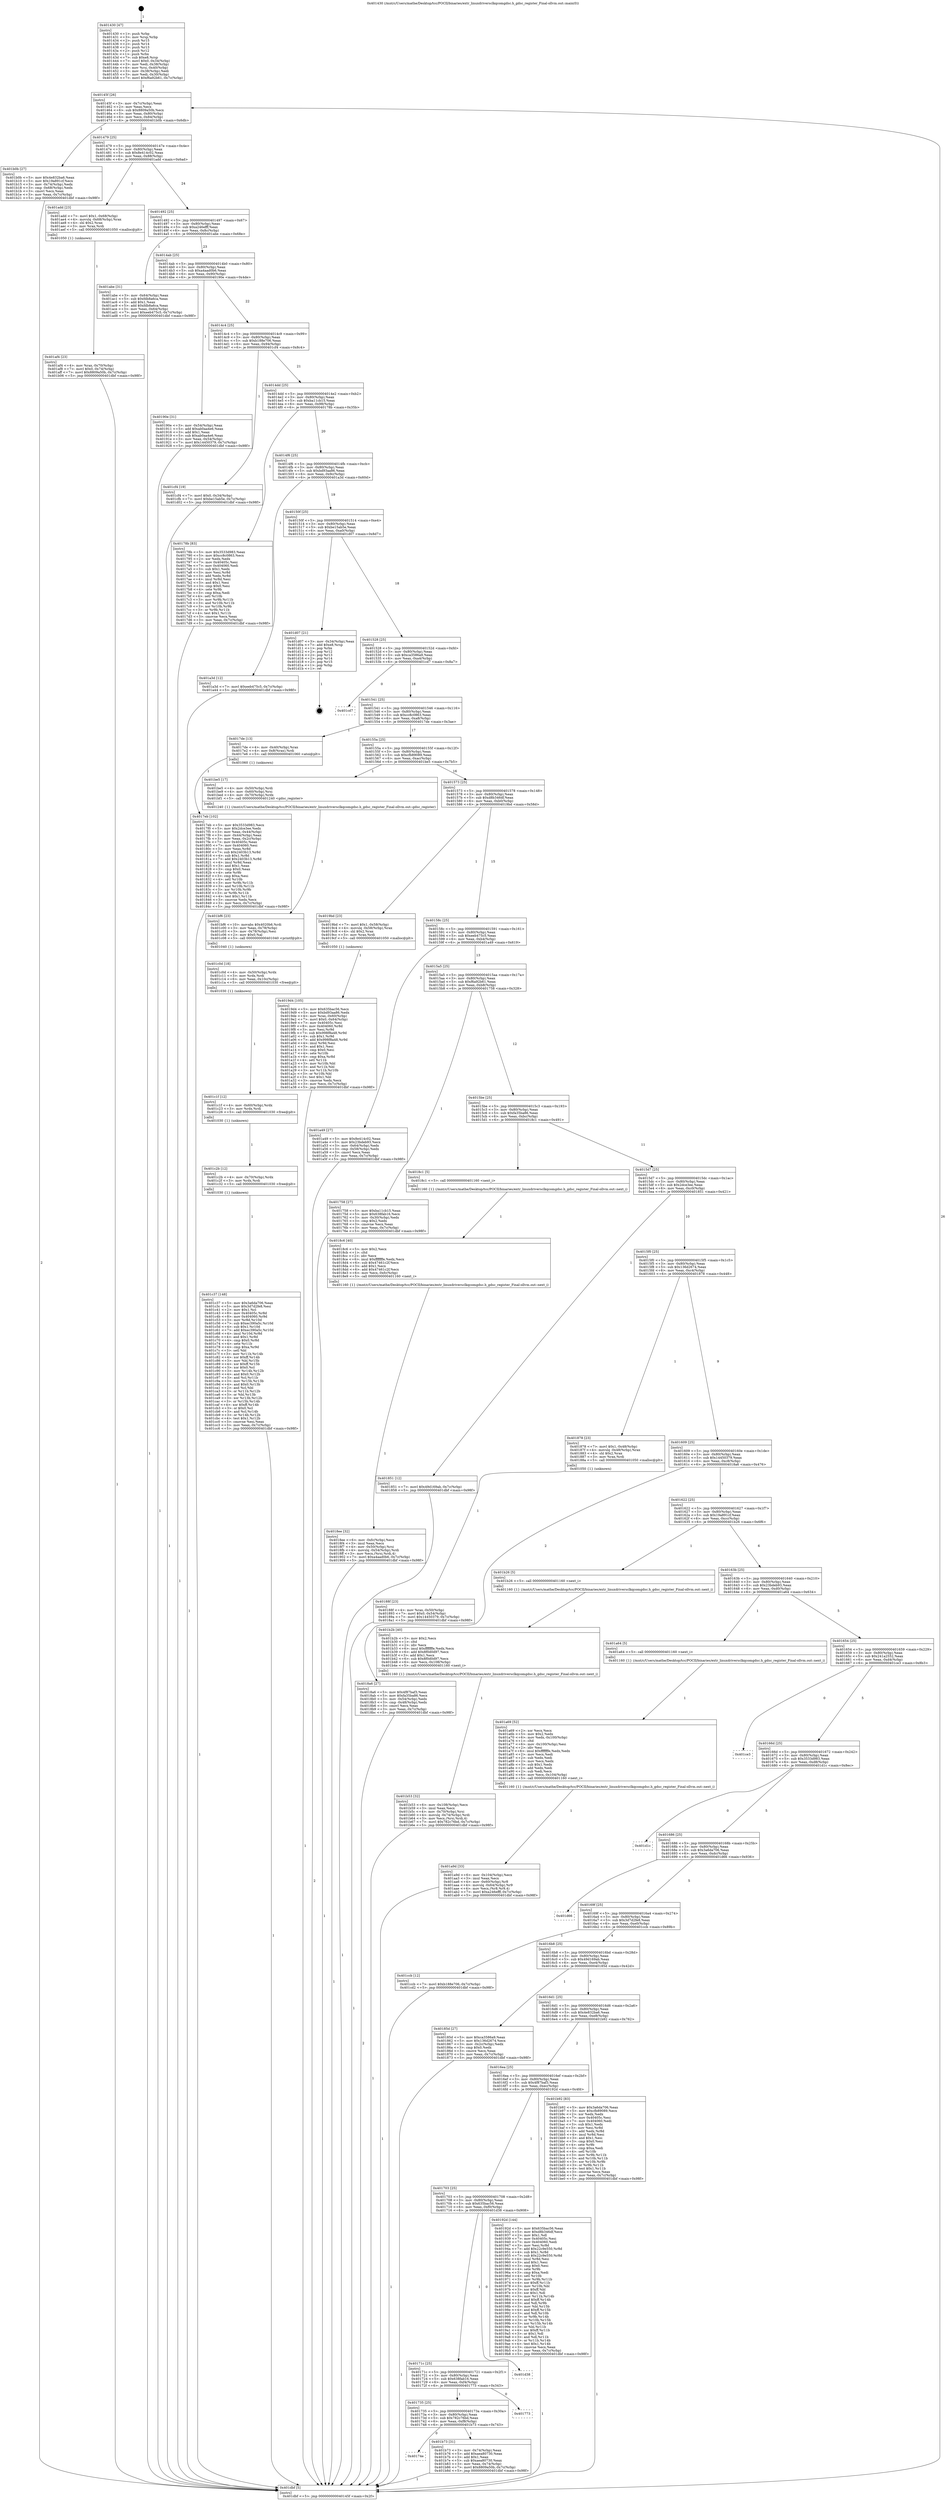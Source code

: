 digraph "0x401430" {
  label = "0x401430 (/mnt/c/Users/mathe/Desktop/tcc/POCII/binaries/extr_linuxdriversclkqcomgdsc.h_gdsc_register_Final-ollvm.out::main(0))"
  labelloc = "t"
  node[shape=record]

  Entry [label="",width=0.3,height=0.3,shape=circle,fillcolor=black,style=filled]
  "0x40145f" [label="{
     0x40145f [26]\l
     | [instrs]\l
     &nbsp;&nbsp;0x40145f \<+3\>: mov -0x7c(%rbp),%eax\l
     &nbsp;&nbsp;0x401462 \<+2\>: mov %eax,%ecx\l
     &nbsp;&nbsp;0x401464 \<+6\>: sub $0x8809a50b,%ecx\l
     &nbsp;&nbsp;0x40146a \<+3\>: mov %eax,-0x80(%rbp)\l
     &nbsp;&nbsp;0x40146d \<+6\>: mov %ecx,-0x84(%rbp)\l
     &nbsp;&nbsp;0x401473 \<+6\>: je 0000000000401b0b \<main+0x6db\>\l
  }"]
  "0x401b0b" [label="{
     0x401b0b [27]\l
     | [instrs]\l
     &nbsp;&nbsp;0x401b0b \<+5\>: mov $0x4e832ba6,%eax\l
     &nbsp;&nbsp;0x401b10 \<+5\>: mov $0x19a891cf,%ecx\l
     &nbsp;&nbsp;0x401b15 \<+3\>: mov -0x74(%rbp),%edx\l
     &nbsp;&nbsp;0x401b18 \<+3\>: cmp -0x68(%rbp),%edx\l
     &nbsp;&nbsp;0x401b1b \<+3\>: cmovl %ecx,%eax\l
     &nbsp;&nbsp;0x401b1e \<+3\>: mov %eax,-0x7c(%rbp)\l
     &nbsp;&nbsp;0x401b21 \<+5\>: jmp 0000000000401dbf \<main+0x98f\>\l
  }"]
  "0x401479" [label="{
     0x401479 [25]\l
     | [instrs]\l
     &nbsp;&nbsp;0x401479 \<+5\>: jmp 000000000040147e \<main+0x4e\>\l
     &nbsp;&nbsp;0x40147e \<+3\>: mov -0x80(%rbp),%eax\l
     &nbsp;&nbsp;0x401481 \<+5\>: sub $0x8e414c02,%eax\l
     &nbsp;&nbsp;0x401486 \<+6\>: mov %eax,-0x88(%rbp)\l
     &nbsp;&nbsp;0x40148c \<+6\>: je 0000000000401add \<main+0x6ad\>\l
  }"]
  Exit [label="",width=0.3,height=0.3,shape=circle,fillcolor=black,style=filled,peripheries=2]
  "0x401add" [label="{
     0x401add [23]\l
     | [instrs]\l
     &nbsp;&nbsp;0x401add \<+7\>: movl $0x1,-0x68(%rbp)\l
     &nbsp;&nbsp;0x401ae4 \<+4\>: movslq -0x68(%rbp),%rax\l
     &nbsp;&nbsp;0x401ae8 \<+4\>: shl $0x2,%rax\l
     &nbsp;&nbsp;0x401aec \<+3\>: mov %rax,%rdi\l
     &nbsp;&nbsp;0x401aef \<+5\>: call 0000000000401050 \<malloc@plt\>\l
     | [calls]\l
     &nbsp;&nbsp;0x401050 \{1\} (unknown)\l
  }"]
  "0x401492" [label="{
     0x401492 [25]\l
     | [instrs]\l
     &nbsp;&nbsp;0x401492 \<+5\>: jmp 0000000000401497 \<main+0x67\>\l
     &nbsp;&nbsp;0x401497 \<+3\>: mov -0x80(%rbp),%eax\l
     &nbsp;&nbsp;0x40149a \<+5\>: sub $0xa246efff,%eax\l
     &nbsp;&nbsp;0x40149f \<+6\>: mov %eax,-0x8c(%rbp)\l
     &nbsp;&nbsp;0x4014a5 \<+6\>: je 0000000000401abe \<main+0x68e\>\l
  }"]
  "0x401c37" [label="{
     0x401c37 [148]\l
     | [instrs]\l
     &nbsp;&nbsp;0x401c37 \<+5\>: mov $0x3a6da706,%eax\l
     &nbsp;&nbsp;0x401c3c \<+5\>: mov $0x3d7d2fe8,%esi\l
     &nbsp;&nbsp;0x401c41 \<+2\>: mov $0x1,%cl\l
     &nbsp;&nbsp;0x401c43 \<+8\>: mov 0x40405c,%r8d\l
     &nbsp;&nbsp;0x401c4b \<+8\>: mov 0x404060,%r9d\l
     &nbsp;&nbsp;0x401c53 \<+3\>: mov %r8d,%r10d\l
     &nbsp;&nbsp;0x401c56 \<+7\>: sub $0xec390a5c,%r10d\l
     &nbsp;&nbsp;0x401c5d \<+4\>: sub $0x1,%r10d\l
     &nbsp;&nbsp;0x401c61 \<+7\>: add $0xec390a5c,%r10d\l
     &nbsp;&nbsp;0x401c68 \<+4\>: imul %r10d,%r8d\l
     &nbsp;&nbsp;0x401c6c \<+4\>: and $0x1,%r8d\l
     &nbsp;&nbsp;0x401c70 \<+4\>: cmp $0x0,%r8d\l
     &nbsp;&nbsp;0x401c74 \<+4\>: sete %r11b\l
     &nbsp;&nbsp;0x401c78 \<+4\>: cmp $0xa,%r9d\l
     &nbsp;&nbsp;0x401c7c \<+3\>: setl %bl\l
     &nbsp;&nbsp;0x401c7f \<+3\>: mov %r11b,%r14b\l
     &nbsp;&nbsp;0x401c82 \<+4\>: xor $0xff,%r14b\l
     &nbsp;&nbsp;0x401c86 \<+3\>: mov %bl,%r15b\l
     &nbsp;&nbsp;0x401c89 \<+4\>: xor $0xff,%r15b\l
     &nbsp;&nbsp;0x401c8d \<+3\>: xor $0x0,%cl\l
     &nbsp;&nbsp;0x401c90 \<+3\>: mov %r14b,%r12b\l
     &nbsp;&nbsp;0x401c93 \<+4\>: and $0x0,%r12b\l
     &nbsp;&nbsp;0x401c97 \<+3\>: and %cl,%r11b\l
     &nbsp;&nbsp;0x401c9a \<+3\>: mov %r15b,%r13b\l
     &nbsp;&nbsp;0x401c9d \<+4\>: and $0x0,%r13b\l
     &nbsp;&nbsp;0x401ca1 \<+2\>: and %cl,%bl\l
     &nbsp;&nbsp;0x401ca3 \<+3\>: or %r11b,%r12b\l
     &nbsp;&nbsp;0x401ca6 \<+3\>: or %bl,%r13b\l
     &nbsp;&nbsp;0x401ca9 \<+3\>: xor %r13b,%r12b\l
     &nbsp;&nbsp;0x401cac \<+3\>: or %r15b,%r14b\l
     &nbsp;&nbsp;0x401caf \<+4\>: xor $0xff,%r14b\l
     &nbsp;&nbsp;0x401cb3 \<+3\>: or $0x0,%cl\l
     &nbsp;&nbsp;0x401cb6 \<+3\>: and %cl,%r14b\l
     &nbsp;&nbsp;0x401cb9 \<+3\>: or %r14b,%r12b\l
     &nbsp;&nbsp;0x401cbc \<+4\>: test $0x1,%r12b\l
     &nbsp;&nbsp;0x401cc0 \<+3\>: cmovne %esi,%eax\l
     &nbsp;&nbsp;0x401cc3 \<+3\>: mov %eax,-0x7c(%rbp)\l
     &nbsp;&nbsp;0x401cc6 \<+5\>: jmp 0000000000401dbf \<main+0x98f\>\l
  }"]
  "0x401abe" [label="{
     0x401abe [31]\l
     | [instrs]\l
     &nbsp;&nbsp;0x401abe \<+3\>: mov -0x64(%rbp),%eax\l
     &nbsp;&nbsp;0x401ac1 \<+5\>: sub $0xfdb8a6ca,%eax\l
     &nbsp;&nbsp;0x401ac6 \<+3\>: add $0x1,%eax\l
     &nbsp;&nbsp;0x401ac9 \<+5\>: add $0xfdb8a6ca,%eax\l
     &nbsp;&nbsp;0x401ace \<+3\>: mov %eax,-0x64(%rbp)\l
     &nbsp;&nbsp;0x401ad1 \<+7\>: movl $0xeeb475c5,-0x7c(%rbp)\l
     &nbsp;&nbsp;0x401ad8 \<+5\>: jmp 0000000000401dbf \<main+0x98f\>\l
  }"]
  "0x4014ab" [label="{
     0x4014ab [25]\l
     | [instrs]\l
     &nbsp;&nbsp;0x4014ab \<+5\>: jmp 00000000004014b0 \<main+0x80\>\l
     &nbsp;&nbsp;0x4014b0 \<+3\>: mov -0x80(%rbp),%eax\l
     &nbsp;&nbsp;0x4014b3 \<+5\>: sub $0xa4aad0b6,%eax\l
     &nbsp;&nbsp;0x4014b8 \<+6\>: mov %eax,-0x90(%rbp)\l
     &nbsp;&nbsp;0x4014be \<+6\>: je 000000000040190e \<main+0x4de\>\l
  }"]
  "0x401c2b" [label="{
     0x401c2b [12]\l
     | [instrs]\l
     &nbsp;&nbsp;0x401c2b \<+4\>: mov -0x70(%rbp),%rdx\l
     &nbsp;&nbsp;0x401c2f \<+3\>: mov %rdx,%rdi\l
     &nbsp;&nbsp;0x401c32 \<+5\>: call 0000000000401030 \<free@plt\>\l
     | [calls]\l
     &nbsp;&nbsp;0x401030 \{1\} (unknown)\l
  }"]
  "0x40190e" [label="{
     0x40190e [31]\l
     | [instrs]\l
     &nbsp;&nbsp;0x40190e \<+3\>: mov -0x54(%rbp),%eax\l
     &nbsp;&nbsp;0x401911 \<+5\>: add $0xab0aa4e6,%eax\l
     &nbsp;&nbsp;0x401916 \<+3\>: add $0x1,%eax\l
     &nbsp;&nbsp;0x401919 \<+5\>: sub $0xab0aa4e6,%eax\l
     &nbsp;&nbsp;0x40191e \<+3\>: mov %eax,-0x54(%rbp)\l
     &nbsp;&nbsp;0x401921 \<+7\>: movl $0x14450379,-0x7c(%rbp)\l
     &nbsp;&nbsp;0x401928 \<+5\>: jmp 0000000000401dbf \<main+0x98f\>\l
  }"]
  "0x4014c4" [label="{
     0x4014c4 [25]\l
     | [instrs]\l
     &nbsp;&nbsp;0x4014c4 \<+5\>: jmp 00000000004014c9 \<main+0x99\>\l
     &nbsp;&nbsp;0x4014c9 \<+3\>: mov -0x80(%rbp),%eax\l
     &nbsp;&nbsp;0x4014cc \<+5\>: sub $0xb188e706,%eax\l
     &nbsp;&nbsp;0x4014d1 \<+6\>: mov %eax,-0x94(%rbp)\l
     &nbsp;&nbsp;0x4014d7 \<+6\>: je 0000000000401cf4 \<main+0x8c4\>\l
  }"]
  "0x401c1f" [label="{
     0x401c1f [12]\l
     | [instrs]\l
     &nbsp;&nbsp;0x401c1f \<+4\>: mov -0x60(%rbp),%rdx\l
     &nbsp;&nbsp;0x401c23 \<+3\>: mov %rdx,%rdi\l
     &nbsp;&nbsp;0x401c26 \<+5\>: call 0000000000401030 \<free@plt\>\l
     | [calls]\l
     &nbsp;&nbsp;0x401030 \{1\} (unknown)\l
  }"]
  "0x401cf4" [label="{
     0x401cf4 [19]\l
     | [instrs]\l
     &nbsp;&nbsp;0x401cf4 \<+7\>: movl $0x0,-0x34(%rbp)\l
     &nbsp;&nbsp;0x401cfb \<+7\>: movl $0xbe15ab5e,-0x7c(%rbp)\l
     &nbsp;&nbsp;0x401d02 \<+5\>: jmp 0000000000401dbf \<main+0x98f\>\l
  }"]
  "0x4014dd" [label="{
     0x4014dd [25]\l
     | [instrs]\l
     &nbsp;&nbsp;0x4014dd \<+5\>: jmp 00000000004014e2 \<main+0xb2\>\l
     &nbsp;&nbsp;0x4014e2 \<+3\>: mov -0x80(%rbp),%eax\l
     &nbsp;&nbsp;0x4014e5 \<+5\>: sub $0xba11cb15,%eax\l
     &nbsp;&nbsp;0x4014ea \<+6\>: mov %eax,-0x98(%rbp)\l
     &nbsp;&nbsp;0x4014f0 \<+6\>: je 000000000040178b \<main+0x35b\>\l
  }"]
  "0x401c0d" [label="{
     0x401c0d [18]\l
     | [instrs]\l
     &nbsp;&nbsp;0x401c0d \<+4\>: mov -0x50(%rbp),%rdx\l
     &nbsp;&nbsp;0x401c11 \<+3\>: mov %rdx,%rdi\l
     &nbsp;&nbsp;0x401c14 \<+6\>: mov %eax,-0x10c(%rbp)\l
     &nbsp;&nbsp;0x401c1a \<+5\>: call 0000000000401030 \<free@plt\>\l
     | [calls]\l
     &nbsp;&nbsp;0x401030 \{1\} (unknown)\l
  }"]
  "0x40178b" [label="{
     0x40178b [83]\l
     | [instrs]\l
     &nbsp;&nbsp;0x40178b \<+5\>: mov $0x3533d983,%eax\l
     &nbsp;&nbsp;0x401790 \<+5\>: mov $0xcc8c0863,%ecx\l
     &nbsp;&nbsp;0x401795 \<+2\>: xor %edx,%edx\l
     &nbsp;&nbsp;0x401797 \<+7\>: mov 0x40405c,%esi\l
     &nbsp;&nbsp;0x40179e \<+7\>: mov 0x404060,%edi\l
     &nbsp;&nbsp;0x4017a5 \<+3\>: sub $0x1,%edx\l
     &nbsp;&nbsp;0x4017a8 \<+3\>: mov %esi,%r8d\l
     &nbsp;&nbsp;0x4017ab \<+3\>: add %edx,%r8d\l
     &nbsp;&nbsp;0x4017ae \<+4\>: imul %r8d,%esi\l
     &nbsp;&nbsp;0x4017b2 \<+3\>: and $0x1,%esi\l
     &nbsp;&nbsp;0x4017b5 \<+3\>: cmp $0x0,%esi\l
     &nbsp;&nbsp;0x4017b8 \<+4\>: sete %r9b\l
     &nbsp;&nbsp;0x4017bc \<+3\>: cmp $0xa,%edi\l
     &nbsp;&nbsp;0x4017bf \<+4\>: setl %r10b\l
     &nbsp;&nbsp;0x4017c3 \<+3\>: mov %r9b,%r11b\l
     &nbsp;&nbsp;0x4017c6 \<+3\>: and %r10b,%r11b\l
     &nbsp;&nbsp;0x4017c9 \<+3\>: xor %r10b,%r9b\l
     &nbsp;&nbsp;0x4017cc \<+3\>: or %r9b,%r11b\l
     &nbsp;&nbsp;0x4017cf \<+4\>: test $0x1,%r11b\l
     &nbsp;&nbsp;0x4017d3 \<+3\>: cmovne %ecx,%eax\l
     &nbsp;&nbsp;0x4017d6 \<+3\>: mov %eax,-0x7c(%rbp)\l
     &nbsp;&nbsp;0x4017d9 \<+5\>: jmp 0000000000401dbf \<main+0x98f\>\l
  }"]
  "0x4014f6" [label="{
     0x4014f6 [25]\l
     | [instrs]\l
     &nbsp;&nbsp;0x4014f6 \<+5\>: jmp 00000000004014fb \<main+0xcb\>\l
     &nbsp;&nbsp;0x4014fb \<+3\>: mov -0x80(%rbp),%eax\l
     &nbsp;&nbsp;0x4014fe \<+5\>: sub $0xbd93aa86,%eax\l
     &nbsp;&nbsp;0x401503 \<+6\>: mov %eax,-0x9c(%rbp)\l
     &nbsp;&nbsp;0x401509 \<+6\>: je 0000000000401a3d \<main+0x60d\>\l
  }"]
  "0x401bf6" [label="{
     0x401bf6 [23]\l
     | [instrs]\l
     &nbsp;&nbsp;0x401bf6 \<+10\>: movabs $0x4020b6,%rdi\l
     &nbsp;&nbsp;0x401c00 \<+3\>: mov %eax,-0x78(%rbp)\l
     &nbsp;&nbsp;0x401c03 \<+3\>: mov -0x78(%rbp),%esi\l
     &nbsp;&nbsp;0x401c06 \<+2\>: mov $0x0,%al\l
     &nbsp;&nbsp;0x401c08 \<+5\>: call 0000000000401040 \<printf@plt\>\l
     | [calls]\l
     &nbsp;&nbsp;0x401040 \{1\} (unknown)\l
  }"]
  "0x401a3d" [label="{
     0x401a3d [12]\l
     | [instrs]\l
     &nbsp;&nbsp;0x401a3d \<+7\>: movl $0xeeb475c5,-0x7c(%rbp)\l
     &nbsp;&nbsp;0x401a44 \<+5\>: jmp 0000000000401dbf \<main+0x98f\>\l
  }"]
  "0x40150f" [label="{
     0x40150f [25]\l
     | [instrs]\l
     &nbsp;&nbsp;0x40150f \<+5\>: jmp 0000000000401514 \<main+0xe4\>\l
     &nbsp;&nbsp;0x401514 \<+3\>: mov -0x80(%rbp),%eax\l
     &nbsp;&nbsp;0x401517 \<+5\>: sub $0xbe15ab5e,%eax\l
     &nbsp;&nbsp;0x40151c \<+6\>: mov %eax,-0xa0(%rbp)\l
     &nbsp;&nbsp;0x401522 \<+6\>: je 0000000000401d07 \<main+0x8d7\>\l
  }"]
  "0x40174e" [label="{
     0x40174e\l
  }", style=dashed]
  "0x401d07" [label="{
     0x401d07 [21]\l
     | [instrs]\l
     &nbsp;&nbsp;0x401d07 \<+3\>: mov -0x34(%rbp),%eax\l
     &nbsp;&nbsp;0x401d0a \<+7\>: add $0xe8,%rsp\l
     &nbsp;&nbsp;0x401d11 \<+1\>: pop %rbx\l
     &nbsp;&nbsp;0x401d12 \<+2\>: pop %r12\l
     &nbsp;&nbsp;0x401d14 \<+2\>: pop %r13\l
     &nbsp;&nbsp;0x401d16 \<+2\>: pop %r14\l
     &nbsp;&nbsp;0x401d18 \<+2\>: pop %r15\l
     &nbsp;&nbsp;0x401d1a \<+1\>: pop %rbp\l
     &nbsp;&nbsp;0x401d1b \<+1\>: ret\l
  }"]
  "0x401528" [label="{
     0x401528 [25]\l
     | [instrs]\l
     &nbsp;&nbsp;0x401528 \<+5\>: jmp 000000000040152d \<main+0xfd\>\l
     &nbsp;&nbsp;0x40152d \<+3\>: mov -0x80(%rbp),%eax\l
     &nbsp;&nbsp;0x401530 \<+5\>: sub $0xca3586a9,%eax\l
     &nbsp;&nbsp;0x401535 \<+6\>: mov %eax,-0xa4(%rbp)\l
     &nbsp;&nbsp;0x40153b \<+6\>: je 0000000000401cd7 \<main+0x8a7\>\l
  }"]
  "0x401b73" [label="{
     0x401b73 [31]\l
     | [instrs]\l
     &nbsp;&nbsp;0x401b73 \<+3\>: mov -0x74(%rbp),%eax\l
     &nbsp;&nbsp;0x401b76 \<+5\>: add $0xaea80730,%eax\l
     &nbsp;&nbsp;0x401b7b \<+3\>: add $0x1,%eax\l
     &nbsp;&nbsp;0x401b7e \<+5\>: sub $0xaea80730,%eax\l
     &nbsp;&nbsp;0x401b83 \<+3\>: mov %eax,-0x74(%rbp)\l
     &nbsp;&nbsp;0x401b86 \<+7\>: movl $0x8809a50b,-0x7c(%rbp)\l
     &nbsp;&nbsp;0x401b8d \<+5\>: jmp 0000000000401dbf \<main+0x98f\>\l
  }"]
  "0x401cd7" [label="{
     0x401cd7\l
  }", style=dashed]
  "0x401541" [label="{
     0x401541 [25]\l
     | [instrs]\l
     &nbsp;&nbsp;0x401541 \<+5\>: jmp 0000000000401546 \<main+0x116\>\l
     &nbsp;&nbsp;0x401546 \<+3\>: mov -0x80(%rbp),%eax\l
     &nbsp;&nbsp;0x401549 \<+5\>: sub $0xcc8c0863,%eax\l
     &nbsp;&nbsp;0x40154e \<+6\>: mov %eax,-0xa8(%rbp)\l
     &nbsp;&nbsp;0x401554 \<+6\>: je 00000000004017de \<main+0x3ae\>\l
  }"]
  "0x401735" [label="{
     0x401735 [25]\l
     | [instrs]\l
     &nbsp;&nbsp;0x401735 \<+5\>: jmp 000000000040173a \<main+0x30a\>\l
     &nbsp;&nbsp;0x40173a \<+3\>: mov -0x80(%rbp),%eax\l
     &nbsp;&nbsp;0x40173d \<+5\>: sub $0x782c76bd,%eax\l
     &nbsp;&nbsp;0x401742 \<+6\>: mov %eax,-0xf8(%rbp)\l
     &nbsp;&nbsp;0x401748 \<+6\>: je 0000000000401b73 \<main+0x743\>\l
  }"]
  "0x4017de" [label="{
     0x4017de [13]\l
     | [instrs]\l
     &nbsp;&nbsp;0x4017de \<+4\>: mov -0x40(%rbp),%rax\l
     &nbsp;&nbsp;0x4017e2 \<+4\>: mov 0x8(%rax),%rdi\l
     &nbsp;&nbsp;0x4017e6 \<+5\>: call 0000000000401060 \<atoi@plt\>\l
     | [calls]\l
     &nbsp;&nbsp;0x401060 \{1\} (unknown)\l
  }"]
  "0x40155a" [label="{
     0x40155a [25]\l
     | [instrs]\l
     &nbsp;&nbsp;0x40155a \<+5\>: jmp 000000000040155f \<main+0x12f\>\l
     &nbsp;&nbsp;0x40155f \<+3\>: mov -0x80(%rbp),%eax\l
     &nbsp;&nbsp;0x401562 \<+5\>: sub $0xcfb89089,%eax\l
     &nbsp;&nbsp;0x401567 \<+6\>: mov %eax,-0xac(%rbp)\l
     &nbsp;&nbsp;0x40156d \<+6\>: je 0000000000401be5 \<main+0x7b5\>\l
  }"]
  "0x401773" [label="{
     0x401773\l
  }", style=dashed]
  "0x401be5" [label="{
     0x401be5 [17]\l
     | [instrs]\l
     &nbsp;&nbsp;0x401be5 \<+4\>: mov -0x50(%rbp),%rdi\l
     &nbsp;&nbsp;0x401be9 \<+4\>: mov -0x60(%rbp),%rsi\l
     &nbsp;&nbsp;0x401bed \<+4\>: mov -0x70(%rbp),%rdx\l
     &nbsp;&nbsp;0x401bf1 \<+5\>: call 0000000000401240 \<gdsc_register\>\l
     | [calls]\l
     &nbsp;&nbsp;0x401240 \{1\} (/mnt/c/Users/mathe/Desktop/tcc/POCII/binaries/extr_linuxdriversclkqcomgdsc.h_gdsc_register_Final-ollvm.out::gdsc_register)\l
  }"]
  "0x401573" [label="{
     0x401573 [25]\l
     | [instrs]\l
     &nbsp;&nbsp;0x401573 \<+5\>: jmp 0000000000401578 \<main+0x148\>\l
     &nbsp;&nbsp;0x401578 \<+3\>: mov -0x80(%rbp),%eax\l
     &nbsp;&nbsp;0x40157b \<+5\>: sub $0xd8b346df,%eax\l
     &nbsp;&nbsp;0x401580 \<+6\>: mov %eax,-0xb0(%rbp)\l
     &nbsp;&nbsp;0x401586 \<+6\>: je 00000000004019bd \<main+0x58d\>\l
  }"]
  "0x40171c" [label="{
     0x40171c [25]\l
     | [instrs]\l
     &nbsp;&nbsp;0x40171c \<+5\>: jmp 0000000000401721 \<main+0x2f1\>\l
     &nbsp;&nbsp;0x401721 \<+3\>: mov -0x80(%rbp),%eax\l
     &nbsp;&nbsp;0x401724 \<+5\>: sub $0x638fab16,%eax\l
     &nbsp;&nbsp;0x401729 \<+6\>: mov %eax,-0xf4(%rbp)\l
     &nbsp;&nbsp;0x40172f \<+6\>: je 0000000000401773 \<main+0x343\>\l
  }"]
  "0x4019bd" [label="{
     0x4019bd [23]\l
     | [instrs]\l
     &nbsp;&nbsp;0x4019bd \<+7\>: movl $0x1,-0x58(%rbp)\l
     &nbsp;&nbsp;0x4019c4 \<+4\>: movslq -0x58(%rbp),%rax\l
     &nbsp;&nbsp;0x4019c8 \<+4\>: shl $0x2,%rax\l
     &nbsp;&nbsp;0x4019cc \<+3\>: mov %rax,%rdi\l
     &nbsp;&nbsp;0x4019cf \<+5\>: call 0000000000401050 \<malloc@plt\>\l
     | [calls]\l
     &nbsp;&nbsp;0x401050 \{1\} (unknown)\l
  }"]
  "0x40158c" [label="{
     0x40158c [25]\l
     | [instrs]\l
     &nbsp;&nbsp;0x40158c \<+5\>: jmp 0000000000401591 \<main+0x161\>\l
     &nbsp;&nbsp;0x401591 \<+3\>: mov -0x80(%rbp),%eax\l
     &nbsp;&nbsp;0x401594 \<+5\>: sub $0xeeb475c5,%eax\l
     &nbsp;&nbsp;0x401599 \<+6\>: mov %eax,-0xb4(%rbp)\l
     &nbsp;&nbsp;0x40159f \<+6\>: je 0000000000401a49 \<main+0x619\>\l
  }"]
  "0x401d38" [label="{
     0x401d38\l
  }", style=dashed]
  "0x401a49" [label="{
     0x401a49 [27]\l
     | [instrs]\l
     &nbsp;&nbsp;0x401a49 \<+5\>: mov $0x8e414c02,%eax\l
     &nbsp;&nbsp;0x401a4e \<+5\>: mov $0x23bdeb93,%ecx\l
     &nbsp;&nbsp;0x401a53 \<+3\>: mov -0x64(%rbp),%edx\l
     &nbsp;&nbsp;0x401a56 \<+3\>: cmp -0x58(%rbp),%edx\l
     &nbsp;&nbsp;0x401a59 \<+3\>: cmovl %ecx,%eax\l
     &nbsp;&nbsp;0x401a5c \<+3\>: mov %eax,-0x7c(%rbp)\l
     &nbsp;&nbsp;0x401a5f \<+5\>: jmp 0000000000401dbf \<main+0x98f\>\l
  }"]
  "0x4015a5" [label="{
     0x4015a5 [25]\l
     | [instrs]\l
     &nbsp;&nbsp;0x4015a5 \<+5\>: jmp 00000000004015aa \<main+0x17a\>\l
     &nbsp;&nbsp;0x4015aa \<+3\>: mov -0x80(%rbp),%eax\l
     &nbsp;&nbsp;0x4015ad \<+5\>: sub $0xf6a92b61,%eax\l
     &nbsp;&nbsp;0x4015b2 \<+6\>: mov %eax,-0xb8(%rbp)\l
     &nbsp;&nbsp;0x4015b8 \<+6\>: je 0000000000401758 \<main+0x328\>\l
  }"]
  "0x401b53" [label="{
     0x401b53 [32]\l
     | [instrs]\l
     &nbsp;&nbsp;0x401b53 \<+6\>: mov -0x108(%rbp),%ecx\l
     &nbsp;&nbsp;0x401b59 \<+3\>: imul %eax,%ecx\l
     &nbsp;&nbsp;0x401b5c \<+4\>: mov -0x70(%rbp),%rsi\l
     &nbsp;&nbsp;0x401b60 \<+4\>: movslq -0x74(%rbp),%rdi\l
     &nbsp;&nbsp;0x401b64 \<+3\>: mov %ecx,(%rsi,%rdi,4)\l
     &nbsp;&nbsp;0x401b67 \<+7\>: movl $0x782c76bd,-0x7c(%rbp)\l
     &nbsp;&nbsp;0x401b6e \<+5\>: jmp 0000000000401dbf \<main+0x98f\>\l
  }"]
  "0x401758" [label="{
     0x401758 [27]\l
     | [instrs]\l
     &nbsp;&nbsp;0x401758 \<+5\>: mov $0xba11cb15,%eax\l
     &nbsp;&nbsp;0x40175d \<+5\>: mov $0x638fab16,%ecx\l
     &nbsp;&nbsp;0x401762 \<+3\>: mov -0x30(%rbp),%edx\l
     &nbsp;&nbsp;0x401765 \<+3\>: cmp $0x2,%edx\l
     &nbsp;&nbsp;0x401768 \<+3\>: cmovne %ecx,%eax\l
     &nbsp;&nbsp;0x40176b \<+3\>: mov %eax,-0x7c(%rbp)\l
     &nbsp;&nbsp;0x40176e \<+5\>: jmp 0000000000401dbf \<main+0x98f\>\l
  }"]
  "0x4015be" [label="{
     0x4015be [25]\l
     | [instrs]\l
     &nbsp;&nbsp;0x4015be \<+5\>: jmp 00000000004015c3 \<main+0x193\>\l
     &nbsp;&nbsp;0x4015c3 \<+3\>: mov -0x80(%rbp),%eax\l
     &nbsp;&nbsp;0x4015c6 \<+5\>: sub $0xfa35ba86,%eax\l
     &nbsp;&nbsp;0x4015cb \<+6\>: mov %eax,-0xbc(%rbp)\l
     &nbsp;&nbsp;0x4015d1 \<+6\>: je 00000000004018c1 \<main+0x491\>\l
  }"]
  "0x401dbf" [label="{
     0x401dbf [5]\l
     | [instrs]\l
     &nbsp;&nbsp;0x401dbf \<+5\>: jmp 000000000040145f \<main+0x2f\>\l
  }"]
  "0x401430" [label="{
     0x401430 [47]\l
     | [instrs]\l
     &nbsp;&nbsp;0x401430 \<+1\>: push %rbp\l
     &nbsp;&nbsp;0x401431 \<+3\>: mov %rsp,%rbp\l
     &nbsp;&nbsp;0x401434 \<+2\>: push %r15\l
     &nbsp;&nbsp;0x401436 \<+2\>: push %r14\l
     &nbsp;&nbsp;0x401438 \<+2\>: push %r13\l
     &nbsp;&nbsp;0x40143a \<+2\>: push %r12\l
     &nbsp;&nbsp;0x40143c \<+1\>: push %rbx\l
     &nbsp;&nbsp;0x40143d \<+7\>: sub $0xe8,%rsp\l
     &nbsp;&nbsp;0x401444 \<+7\>: movl $0x0,-0x34(%rbp)\l
     &nbsp;&nbsp;0x40144b \<+3\>: mov %edi,-0x38(%rbp)\l
     &nbsp;&nbsp;0x40144e \<+4\>: mov %rsi,-0x40(%rbp)\l
     &nbsp;&nbsp;0x401452 \<+3\>: mov -0x38(%rbp),%edi\l
     &nbsp;&nbsp;0x401455 \<+3\>: mov %edi,-0x30(%rbp)\l
     &nbsp;&nbsp;0x401458 \<+7\>: movl $0xf6a92b61,-0x7c(%rbp)\l
  }"]
  "0x4017eb" [label="{
     0x4017eb [102]\l
     | [instrs]\l
     &nbsp;&nbsp;0x4017eb \<+5\>: mov $0x3533d983,%ecx\l
     &nbsp;&nbsp;0x4017f0 \<+5\>: mov $0x2dce3ee,%edx\l
     &nbsp;&nbsp;0x4017f5 \<+3\>: mov %eax,-0x44(%rbp)\l
     &nbsp;&nbsp;0x4017f8 \<+3\>: mov -0x44(%rbp),%eax\l
     &nbsp;&nbsp;0x4017fb \<+3\>: mov %eax,-0x2c(%rbp)\l
     &nbsp;&nbsp;0x4017fe \<+7\>: mov 0x40405c,%eax\l
     &nbsp;&nbsp;0x401805 \<+7\>: mov 0x404060,%esi\l
     &nbsp;&nbsp;0x40180c \<+3\>: mov %eax,%r8d\l
     &nbsp;&nbsp;0x40180f \<+7\>: sub $0x2403b13,%r8d\l
     &nbsp;&nbsp;0x401816 \<+4\>: sub $0x1,%r8d\l
     &nbsp;&nbsp;0x40181a \<+7\>: add $0x2403b13,%r8d\l
     &nbsp;&nbsp;0x401821 \<+4\>: imul %r8d,%eax\l
     &nbsp;&nbsp;0x401825 \<+3\>: and $0x1,%eax\l
     &nbsp;&nbsp;0x401828 \<+3\>: cmp $0x0,%eax\l
     &nbsp;&nbsp;0x40182b \<+4\>: sete %r9b\l
     &nbsp;&nbsp;0x40182f \<+3\>: cmp $0xa,%esi\l
     &nbsp;&nbsp;0x401832 \<+4\>: setl %r10b\l
     &nbsp;&nbsp;0x401836 \<+3\>: mov %r9b,%r11b\l
     &nbsp;&nbsp;0x401839 \<+3\>: and %r10b,%r11b\l
     &nbsp;&nbsp;0x40183c \<+3\>: xor %r10b,%r9b\l
     &nbsp;&nbsp;0x40183f \<+3\>: or %r9b,%r11b\l
     &nbsp;&nbsp;0x401842 \<+4\>: test $0x1,%r11b\l
     &nbsp;&nbsp;0x401846 \<+3\>: cmovne %edx,%ecx\l
     &nbsp;&nbsp;0x401849 \<+3\>: mov %ecx,-0x7c(%rbp)\l
     &nbsp;&nbsp;0x40184c \<+5\>: jmp 0000000000401dbf \<main+0x98f\>\l
  }"]
  "0x401b2b" [label="{
     0x401b2b [40]\l
     | [instrs]\l
     &nbsp;&nbsp;0x401b2b \<+5\>: mov $0x2,%ecx\l
     &nbsp;&nbsp;0x401b30 \<+1\>: cltd\l
     &nbsp;&nbsp;0x401b31 \<+2\>: idiv %ecx\l
     &nbsp;&nbsp;0x401b33 \<+6\>: imul $0xfffffffe,%edx,%ecx\l
     &nbsp;&nbsp;0x401b39 \<+6\>: add $0x8f0d0d97,%ecx\l
     &nbsp;&nbsp;0x401b3f \<+3\>: add $0x1,%ecx\l
     &nbsp;&nbsp;0x401b42 \<+6\>: sub $0x8f0d0d97,%ecx\l
     &nbsp;&nbsp;0x401b48 \<+6\>: mov %ecx,-0x108(%rbp)\l
     &nbsp;&nbsp;0x401b4e \<+5\>: call 0000000000401160 \<next_i\>\l
     | [calls]\l
     &nbsp;&nbsp;0x401160 \{1\} (/mnt/c/Users/mathe/Desktop/tcc/POCII/binaries/extr_linuxdriversclkqcomgdsc.h_gdsc_register_Final-ollvm.out::next_i)\l
  }"]
  "0x4018c1" [label="{
     0x4018c1 [5]\l
     | [instrs]\l
     &nbsp;&nbsp;0x4018c1 \<+5\>: call 0000000000401160 \<next_i\>\l
     | [calls]\l
     &nbsp;&nbsp;0x401160 \{1\} (/mnt/c/Users/mathe/Desktop/tcc/POCII/binaries/extr_linuxdriversclkqcomgdsc.h_gdsc_register_Final-ollvm.out::next_i)\l
  }"]
  "0x4015d7" [label="{
     0x4015d7 [25]\l
     | [instrs]\l
     &nbsp;&nbsp;0x4015d7 \<+5\>: jmp 00000000004015dc \<main+0x1ac\>\l
     &nbsp;&nbsp;0x4015dc \<+3\>: mov -0x80(%rbp),%eax\l
     &nbsp;&nbsp;0x4015df \<+5\>: sub $0x2dce3ee,%eax\l
     &nbsp;&nbsp;0x4015e4 \<+6\>: mov %eax,-0xc0(%rbp)\l
     &nbsp;&nbsp;0x4015ea \<+6\>: je 0000000000401851 \<main+0x421\>\l
  }"]
  "0x401af4" [label="{
     0x401af4 [23]\l
     | [instrs]\l
     &nbsp;&nbsp;0x401af4 \<+4\>: mov %rax,-0x70(%rbp)\l
     &nbsp;&nbsp;0x401af8 \<+7\>: movl $0x0,-0x74(%rbp)\l
     &nbsp;&nbsp;0x401aff \<+7\>: movl $0x8809a50b,-0x7c(%rbp)\l
     &nbsp;&nbsp;0x401b06 \<+5\>: jmp 0000000000401dbf \<main+0x98f\>\l
  }"]
  "0x401851" [label="{
     0x401851 [12]\l
     | [instrs]\l
     &nbsp;&nbsp;0x401851 \<+7\>: movl $0x49d169ab,-0x7c(%rbp)\l
     &nbsp;&nbsp;0x401858 \<+5\>: jmp 0000000000401dbf \<main+0x98f\>\l
  }"]
  "0x4015f0" [label="{
     0x4015f0 [25]\l
     | [instrs]\l
     &nbsp;&nbsp;0x4015f0 \<+5\>: jmp 00000000004015f5 \<main+0x1c5\>\l
     &nbsp;&nbsp;0x4015f5 \<+3\>: mov -0x80(%rbp),%eax\l
     &nbsp;&nbsp;0x4015f8 \<+5\>: sub $0x136d2674,%eax\l
     &nbsp;&nbsp;0x4015fd \<+6\>: mov %eax,-0xc4(%rbp)\l
     &nbsp;&nbsp;0x401603 \<+6\>: je 0000000000401878 \<main+0x448\>\l
  }"]
  "0x401a9d" [label="{
     0x401a9d [33]\l
     | [instrs]\l
     &nbsp;&nbsp;0x401a9d \<+6\>: mov -0x104(%rbp),%ecx\l
     &nbsp;&nbsp;0x401aa3 \<+3\>: imul %eax,%ecx\l
     &nbsp;&nbsp;0x401aa6 \<+4\>: mov -0x60(%rbp),%r8\l
     &nbsp;&nbsp;0x401aaa \<+4\>: movslq -0x64(%rbp),%r9\l
     &nbsp;&nbsp;0x401aae \<+4\>: mov %ecx,(%r8,%r9,4)\l
     &nbsp;&nbsp;0x401ab2 \<+7\>: movl $0xa246efff,-0x7c(%rbp)\l
     &nbsp;&nbsp;0x401ab9 \<+5\>: jmp 0000000000401dbf \<main+0x98f\>\l
  }"]
  "0x401878" [label="{
     0x401878 [23]\l
     | [instrs]\l
     &nbsp;&nbsp;0x401878 \<+7\>: movl $0x1,-0x48(%rbp)\l
     &nbsp;&nbsp;0x40187f \<+4\>: movslq -0x48(%rbp),%rax\l
     &nbsp;&nbsp;0x401883 \<+4\>: shl $0x2,%rax\l
     &nbsp;&nbsp;0x401887 \<+3\>: mov %rax,%rdi\l
     &nbsp;&nbsp;0x40188a \<+5\>: call 0000000000401050 \<malloc@plt\>\l
     | [calls]\l
     &nbsp;&nbsp;0x401050 \{1\} (unknown)\l
  }"]
  "0x401609" [label="{
     0x401609 [25]\l
     | [instrs]\l
     &nbsp;&nbsp;0x401609 \<+5\>: jmp 000000000040160e \<main+0x1de\>\l
     &nbsp;&nbsp;0x40160e \<+3\>: mov -0x80(%rbp),%eax\l
     &nbsp;&nbsp;0x401611 \<+5\>: sub $0x14450379,%eax\l
     &nbsp;&nbsp;0x401616 \<+6\>: mov %eax,-0xc8(%rbp)\l
     &nbsp;&nbsp;0x40161c \<+6\>: je 00000000004018a6 \<main+0x476\>\l
  }"]
  "0x401a69" [label="{
     0x401a69 [52]\l
     | [instrs]\l
     &nbsp;&nbsp;0x401a69 \<+2\>: xor %ecx,%ecx\l
     &nbsp;&nbsp;0x401a6b \<+5\>: mov $0x2,%edx\l
     &nbsp;&nbsp;0x401a70 \<+6\>: mov %edx,-0x100(%rbp)\l
     &nbsp;&nbsp;0x401a76 \<+1\>: cltd\l
     &nbsp;&nbsp;0x401a77 \<+6\>: mov -0x100(%rbp),%esi\l
     &nbsp;&nbsp;0x401a7d \<+2\>: idiv %esi\l
     &nbsp;&nbsp;0x401a7f \<+6\>: imul $0xfffffffe,%edx,%edx\l
     &nbsp;&nbsp;0x401a85 \<+2\>: mov %ecx,%edi\l
     &nbsp;&nbsp;0x401a87 \<+2\>: sub %edx,%edi\l
     &nbsp;&nbsp;0x401a89 \<+2\>: mov %ecx,%edx\l
     &nbsp;&nbsp;0x401a8b \<+3\>: sub $0x1,%edx\l
     &nbsp;&nbsp;0x401a8e \<+2\>: add %edx,%edi\l
     &nbsp;&nbsp;0x401a90 \<+2\>: sub %edi,%ecx\l
     &nbsp;&nbsp;0x401a92 \<+6\>: mov %ecx,-0x104(%rbp)\l
     &nbsp;&nbsp;0x401a98 \<+5\>: call 0000000000401160 \<next_i\>\l
     | [calls]\l
     &nbsp;&nbsp;0x401160 \{1\} (/mnt/c/Users/mathe/Desktop/tcc/POCII/binaries/extr_linuxdriversclkqcomgdsc.h_gdsc_register_Final-ollvm.out::next_i)\l
  }"]
  "0x4018a6" [label="{
     0x4018a6 [27]\l
     | [instrs]\l
     &nbsp;&nbsp;0x4018a6 \<+5\>: mov $0x4f87baf3,%eax\l
     &nbsp;&nbsp;0x4018ab \<+5\>: mov $0xfa35ba86,%ecx\l
     &nbsp;&nbsp;0x4018b0 \<+3\>: mov -0x54(%rbp),%edx\l
     &nbsp;&nbsp;0x4018b3 \<+3\>: cmp -0x48(%rbp),%edx\l
     &nbsp;&nbsp;0x4018b6 \<+3\>: cmovl %ecx,%eax\l
     &nbsp;&nbsp;0x4018b9 \<+3\>: mov %eax,-0x7c(%rbp)\l
     &nbsp;&nbsp;0x4018bc \<+5\>: jmp 0000000000401dbf \<main+0x98f\>\l
  }"]
  "0x401622" [label="{
     0x401622 [25]\l
     | [instrs]\l
     &nbsp;&nbsp;0x401622 \<+5\>: jmp 0000000000401627 \<main+0x1f7\>\l
     &nbsp;&nbsp;0x401627 \<+3\>: mov -0x80(%rbp),%eax\l
     &nbsp;&nbsp;0x40162a \<+5\>: sub $0x19a891cf,%eax\l
     &nbsp;&nbsp;0x40162f \<+6\>: mov %eax,-0xcc(%rbp)\l
     &nbsp;&nbsp;0x401635 \<+6\>: je 0000000000401b26 \<main+0x6f6\>\l
  }"]
  "0x4019d4" [label="{
     0x4019d4 [105]\l
     | [instrs]\l
     &nbsp;&nbsp;0x4019d4 \<+5\>: mov $0x635bac56,%ecx\l
     &nbsp;&nbsp;0x4019d9 \<+5\>: mov $0xbd93aa86,%edx\l
     &nbsp;&nbsp;0x4019de \<+4\>: mov %rax,-0x60(%rbp)\l
     &nbsp;&nbsp;0x4019e2 \<+7\>: movl $0x0,-0x64(%rbp)\l
     &nbsp;&nbsp;0x4019e9 \<+7\>: mov 0x40405c,%esi\l
     &nbsp;&nbsp;0x4019f0 \<+8\>: mov 0x404060,%r8d\l
     &nbsp;&nbsp;0x4019f8 \<+3\>: mov %esi,%r9d\l
     &nbsp;&nbsp;0x4019fb \<+7\>: sub $0x998f8a48,%r9d\l
     &nbsp;&nbsp;0x401a02 \<+4\>: sub $0x1,%r9d\l
     &nbsp;&nbsp;0x401a06 \<+7\>: add $0x998f8a48,%r9d\l
     &nbsp;&nbsp;0x401a0d \<+4\>: imul %r9d,%esi\l
     &nbsp;&nbsp;0x401a11 \<+3\>: and $0x1,%esi\l
     &nbsp;&nbsp;0x401a14 \<+3\>: cmp $0x0,%esi\l
     &nbsp;&nbsp;0x401a17 \<+4\>: sete %r10b\l
     &nbsp;&nbsp;0x401a1b \<+4\>: cmp $0xa,%r8d\l
     &nbsp;&nbsp;0x401a1f \<+4\>: setl %r11b\l
     &nbsp;&nbsp;0x401a23 \<+3\>: mov %r10b,%bl\l
     &nbsp;&nbsp;0x401a26 \<+3\>: and %r11b,%bl\l
     &nbsp;&nbsp;0x401a29 \<+3\>: xor %r11b,%r10b\l
     &nbsp;&nbsp;0x401a2c \<+3\>: or %r10b,%bl\l
     &nbsp;&nbsp;0x401a2f \<+3\>: test $0x1,%bl\l
     &nbsp;&nbsp;0x401a32 \<+3\>: cmovne %edx,%ecx\l
     &nbsp;&nbsp;0x401a35 \<+3\>: mov %ecx,-0x7c(%rbp)\l
     &nbsp;&nbsp;0x401a38 \<+5\>: jmp 0000000000401dbf \<main+0x98f\>\l
  }"]
  "0x401b26" [label="{
     0x401b26 [5]\l
     | [instrs]\l
     &nbsp;&nbsp;0x401b26 \<+5\>: call 0000000000401160 \<next_i\>\l
     | [calls]\l
     &nbsp;&nbsp;0x401160 \{1\} (/mnt/c/Users/mathe/Desktop/tcc/POCII/binaries/extr_linuxdriversclkqcomgdsc.h_gdsc_register_Final-ollvm.out::next_i)\l
  }"]
  "0x40163b" [label="{
     0x40163b [25]\l
     | [instrs]\l
     &nbsp;&nbsp;0x40163b \<+5\>: jmp 0000000000401640 \<main+0x210\>\l
     &nbsp;&nbsp;0x401640 \<+3\>: mov -0x80(%rbp),%eax\l
     &nbsp;&nbsp;0x401643 \<+5\>: sub $0x23bdeb93,%eax\l
     &nbsp;&nbsp;0x401648 \<+6\>: mov %eax,-0xd0(%rbp)\l
     &nbsp;&nbsp;0x40164e \<+6\>: je 0000000000401a64 \<main+0x634\>\l
  }"]
  "0x401703" [label="{
     0x401703 [25]\l
     | [instrs]\l
     &nbsp;&nbsp;0x401703 \<+5\>: jmp 0000000000401708 \<main+0x2d8\>\l
     &nbsp;&nbsp;0x401708 \<+3\>: mov -0x80(%rbp),%eax\l
     &nbsp;&nbsp;0x40170b \<+5\>: sub $0x635bac56,%eax\l
     &nbsp;&nbsp;0x401710 \<+6\>: mov %eax,-0xf0(%rbp)\l
     &nbsp;&nbsp;0x401716 \<+6\>: je 0000000000401d38 \<main+0x908\>\l
  }"]
  "0x401a64" [label="{
     0x401a64 [5]\l
     | [instrs]\l
     &nbsp;&nbsp;0x401a64 \<+5\>: call 0000000000401160 \<next_i\>\l
     | [calls]\l
     &nbsp;&nbsp;0x401160 \{1\} (/mnt/c/Users/mathe/Desktop/tcc/POCII/binaries/extr_linuxdriversclkqcomgdsc.h_gdsc_register_Final-ollvm.out::next_i)\l
  }"]
  "0x401654" [label="{
     0x401654 [25]\l
     | [instrs]\l
     &nbsp;&nbsp;0x401654 \<+5\>: jmp 0000000000401659 \<main+0x229\>\l
     &nbsp;&nbsp;0x401659 \<+3\>: mov -0x80(%rbp),%eax\l
     &nbsp;&nbsp;0x40165c \<+5\>: sub $0x241a2552,%eax\l
     &nbsp;&nbsp;0x401661 \<+6\>: mov %eax,-0xd4(%rbp)\l
     &nbsp;&nbsp;0x401667 \<+6\>: je 0000000000401ce3 \<main+0x8b3\>\l
  }"]
  "0x40192d" [label="{
     0x40192d [144]\l
     | [instrs]\l
     &nbsp;&nbsp;0x40192d \<+5\>: mov $0x635bac56,%eax\l
     &nbsp;&nbsp;0x401932 \<+5\>: mov $0xd8b346df,%ecx\l
     &nbsp;&nbsp;0x401937 \<+2\>: mov $0x1,%dl\l
     &nbsp;&nbsp;0x401939 \<+7\>: mov 0x40405c,%esi\l
     &nbsp;&nbsp;0x401940 \<+7\>: mov 0x404060,%edi\l
     &nbsp;&nbsp;0x401947 \<+3\>: mov %esi,%r8d\l
     &nbsp;&nbsp;0x40194a \<+7\>: add $0x22c9e550,%r8d\l
     &nbsp;&nbsp;0x401951 \<+4\>: sub $0x1,%r8d\l
     &nbsp;&nbsp;0x401955 \<+7\>: sub $0x22c9e550,%r8d\l
     &nbsp;&nbsp;0x40195c \<+4\>: imul %r8d,%esi\l
     &nbsp;&nbsp;0x401960 \<+3\>: and $0x1,%esi\l
     &nbsp;&nbsp;0x401963 \<+3\>: cmp $0x0,%esi\l
     &nbsp;&nbsp;0x401966 \<+4\>: sete %r9b\l
     &nbsp;&nbsp;0x40196a \<+3\>: cmp $0xa,%edi\l
     &nbsp;&nbsp;0x40196d \<+4\>: setl %r10b\l
     &nbsp;&nbsp;0x401971 \<+3\>: mov %r9b,%r11b\l
     &nbsp;&nbsp;0x401974 \<+4\>: xor $0xff,%r11b\l
     &nbsp;&nbsp;0x401978 \<+3\>: mov %r10b,%bl\l
     &nbsp;&nbsp;0x40197b \<+3\>: xor $0xff,%bl\l
     &nbsp;&nbsp;0x40197e \<+3\>: xor $0x1,%dl\l
     &nbsp;&nbsp;0x401981 \<+3\>: mov %r11b,%r14b\l
     &nbsp;&nbsp;0x401984 \<+4\>: and $0xff,%r14b\l
     &nbsp;&nbsp;0x401988 \<+3\>: and %dl,%r9b\l
     &nbsp;&nbsp;0x40198b \<+3\>: mov %bl,%r15b\l
     &nbsp;&nbsp;0x40198e \<+4\>: and $0xff,%r15b\l
     &nbsp;&nbsp;0x401992 \<+3\>: and %dl,%r10b\l
     &nbsp;&nbsp;0x401995 \<+3\>: or %r9b,%r14b\l
     &nbsp;&nbsp;0x401998 \<+3\>: or %r10b,%r15b\l
     &nbsp;&nbsp;0x40199b \<+3\>: xor %r15b,%r14b\l
     &nbsp;&nbsp;0x40199e \<+3\>: or %bl,%r11b\l
     &nbsp;&nbsp;0x4019a1 \<+4\>: xor $0xff,%r11b\l
     &nbsp;&nbsp;0x4019a5 \<+3\>: or $0x1,%dl\l
     &nbsp;&nbsp;0x4019a8 \<+3\>: and %dl,%r11b\l
     &nbsp;&nbsp;0x4019ab \<+3\>: or %r11b,%r14b\l
     &nbsp;&nbsp;0x4019ae \<+4\>: test $0x1,%r14b\l
     &nbsp;&nbsp;0x4019b2 \<+3\>: cmovne %ecx,%eax\l
     &nbsp;&nbsp;0x4019b5 \<+3\>: mov %eax,-0x7c(%rbp)\l
     &nbsp;&nbsp;0x4019b8 \<+5\>: jmp 0000000000401dbf \<main+0x98f\>\l
  }"]
  "0x401ce3" [label="{
     0x401ce3\l
  }", style=dashed]
  "0x40166d" [label="{
     0x40166d [25]\l
     | [instrs]\l
     &nbsp;&nbsp;0x40166d \<+5\>: jmp 0000000000401672 \<main+0x242\>\l
     &nbsp;&nbsp;0x401672 \<+3\>: mov -0x80(%rbp),%eax\l
     &nbsp;&nbsp;0x401675 \<+5\>: sub $0x3533d983,%eax\l
     &nbsp;&nbsp;0x40167a \<+6\>: mov %eax,-0xd8(%rbp)\l
     &nbsp;&nbsp;0x401680 \<+6\>: je 0000000000401d1c \<main+0x8ec\>\l
  }"]
  "0x4016ea" [label="{
     0x4016ea [25]\l
     | [instrs]\l
     &nbsp;&nbsp;0x4016ea \<+5\>: jmp 00000000004016ef \<main+0x2bf\>\l
     &nbsp;&nbsp;0x4016ef \<+3\>: mov -0x80(%rbp),%eax\l
     &nbsp;&nbsp;0x4016f2 \<+5\>: sub $0x4f87baf3,%eax\l
     &nbsp;&nbsp;0x4016f7 \<+6\>: mov %eax,-0xec(%rbp)\l
     &nbsp;&nbsp;0x4016fd \<+6\>: je 000000000040192d \<main+0x4fd\>\l
  }"]
  "0x401d1c" [label="{
     0x401d1c\l
  }", style=dashed]
  "0x401686" [label="{
     0x401686 [25]\l
     | [instrs]\l
     &nbsp;&nbsp;0x401686 \<+5\>: jmp 000000000040168b \<main+0x25b\>\l
     &nbsp;&nbsp;0x40168b \<+3\>: mov -0x80(%rbp),%eax\l
     &nbsp;&nbsp;0x40168e \<+5\>: sub $0x3a6da706,%eax\l
     &nbsp;&nbsp;0x401693 \<+6\>: mov %eax,-0xdc(%rbp)\l
     &nbsp;&nbsp;0x401699 \<+6\>: je 0000000000401d66 \<main+0x936\>\l
  }"]
  "0x401b92" [label="{
     0x401b92 [83]\l
     | [instrs]\l
     &nbsp;&nbsp;0x401b92 \<+5\>: mov $0x3a6da706,%eax\l
     &nbsp;&nbsp;0x401b97 \<+5\>: mov $0xcfb89089,%ecx\l
     &nbsp;&nbsp;0x401b9c \<+2\>: xor %edx,%edx\l
     &nbsp;&nbsp;0x401b9e \<+7\>: mov 0x40405c,%esi\l
     &nbsp;&nbsp;0x401ba5 \<+7\>: mov 0x404060,%edi\l
     &nbsp;&nbsp;0x401bac \<+3\>: sub $0x1,%edx\l
     &nbsp;&nbsp;0x401baf \<+3\>: mov %esi,%r8d\l
     &nbsp;&nbsp;0x401bb2 \<+3\>: add %edx,%r8d\l
     &nbsp;&nbsp;0x401bb5 \<+4\>: imul %r8d,%esi\l
     &nbsp;&nbsp;0x401bb9 \<+3\>: and $0x1,%esi\l
     &nbsp;&nbsp;0x401bbc \<+3\>: cmp $0x0,%esi\l
     &nbsp;&nbsp;0x401bbf \<+4\>: sete %r9b\l
     &nbsp;&nbsp;0x401bc3 \<+3\>: cmp $0xa,%edi\l
     &nbsp;&nbsp;0x401bc6 \<+4\>: setl %r10b\l
     &nbsp;&nbsp;0x401bca \<+3\>: mov %r9b,%r11b\l
     &nbsp;&nbsp;0x401bcd \<+3\>: and %r10b,%r11b\l
     &nbsp;&nbsp;0x401bd0 \<+3\>: xor %r10b,%r9b\l
     &nbsp;&nbsp;0x401bd3 \<+3\>: or %r9b,%r11b\l
     &nbsp;&nbsp;0x401bd6 \<+4\>: test $0x1,%r11b\l
     &nbsp;&nbsp;0x401bda \<+3\>: cmovne %ecx,%eax\l
     &nbsp;&nbsp;0x401bdd \<+3\>: mov %eax,-0x7c(%rbp)\l
     &nbsp;&nbsp;0x401be0 \<+5\>: jmp 0000000000401dbf \<main+0x98f\>\l
  }"]
  "0x401d66" [label="{
     0x401d66\l
  }", style=dashed]
  "0x40169f" [label="{
     0x40169f [25]\l
     | [instrs]\l
     &nbsp;&nbsp;0x40169f \<+5\>: jmp 00000000004016a4 \<main+0x274\>\l
     &nbsp;&nbsp;0x4016a4 \<+3\>: mov -0x80(%rbp),%eax\l
     &nbsp;&nbsp;0x4016a7 \<+5\>: sub $0x3d7d2fe8,%eax\l
     &nbsp;&nbsp;0x4016ac \<+6\>: mov %eax,-0xe0(%rbp)\l
     &nbsp;&nbsp;0x4016b2 \<+6\>: je 0000000000401ccb \<main+0x89b\>\l
  }"]
  "0x4018ee" [label="{
     0x4018ee [32]\l
     | [instrs]\l
     &nbsp;&nbsp;0x4018ee \<+6\>: mov -0xfc(%rbp),%ecx\l
     &nbsp;&nbsp;0x4018f4 \<+3\>: imul %eax,%ecx\l
     &nbsp;&nbsp;0x4018f7 \<+4\>: mov -0x50(%rbp),%rsi\l
     &nbsp;&nbsp;0x4018fb \<+4\>: movslq -0x54(%rbp),%rdi\l
     &nbsp;&nbsp;0x4018ff \<+3\>: mov %ecx,(%rsi,%rdi,4)\l
     &nbsp;&nbsp;0x401902 \<+7\>: movl $0xa4aad0b6,-0x7c(%rbp)\l
     &nbsp;&nbsp;0x401909 \<+5\>: jmp 0000000000401dbf \<main+0x98f\>\l
  }"]
  "0x401ccb" [label="{
     0x401ccb [12]\l
     | [instrs]\l
     &nbsp;&nbsp;0x401ccb \<+7\>: movl $0xb188e706,-0x7c(%rbp)\l
     &nbsp;&nbsp;0x401cd2 \<+5\>: jmp 0000000000401dbf \<main+0x98f\>\l
  }"]
  "0x4016b8" [label="{
     0x4016b8 [25]\l
     | [instrs]\l
     &nbsp;&nbsp;0x4016b8 \<+5\>: jmp 00000000004016bd \<main+0x28d\>\l
     &nbsp;&nbsp;0x4016bd \<+3\>: mov -0x80(%rbp),%eax\l
     &nbsp;&nbsp;0x4016c0 \<+5\>: sub $0x49d169ab,%eax\l
     &nbsp;&nbsp;0x4016c5 \<+6\>: mov %eax,-0xe4(%rbp)\l
     &nbsp;&nbsp;0x4016cb \<+6\>: je 000000000040185d \<main+0x42d\>\l
  }"]
  "0x4018c6" [label="{
     0x4018c6 [40]\l
     | [instrs]\l
     &nbsp;&nbsp;0x4018c6 \<+5\>: mov $0x2,%ecx\l
     &nbsp;&nbsp;0x4018cb \<+1\>: cltd\l
     &nbsp;&nbsp;0x4018cc \<+2\>: idiv %ecx\l
     &nbsp;&nbsp;0x4018ce \<+6\>: imul $0xfffffffe,%edx,%ecx\l
     &nbsp;&nbsp;0x4018d4 \<+6\>: sub $0x47461c2f,%ecx\l
     &nbsp;&nbsp;0x4018da \<+3\>: add $0x1,%ecx\l
     &nbsp;&nbsp;0x4018dd \<+6\>: add $0x47461c2f,%ecx\l
     &nbsp;&nbsp;0x4018e3 \<+6\>: mov %ecx,-0xfc(%rbp)\l
     &nbsp;&nbsp;0x4018e9 \<+5\>: call 0000000000401160 \<next_i\>\l
     | [calls]\l
     &nbsp;&nbsp;0x401160 \{1\} (/mnt/c/Users/mathe/Desktop/tcc/POCII/binaries/extr_linuxdriversclkqcomgdsc.h_gdsc_register_Final-ollvm.out::next_i)\l
  }"]
  "0x40185d" [label="{
     0x40185d [27]\l
     | [instrs]\l
     &nbsp;&nbsp;0x40185d \<+5\>: mov $0xca3586a9,%eax\l
     &nbsp;&nbsp;0x401862 \<+5\>: mov $0x136d2674,%ecx\l
     &nbsp;&nbsp;0x401867 \<+3\>: mov -0x2c(%rbp),%edx\l
     &nbsp;&nbsp;0x40186a \<+3\>: cmp $0x0,%edx\l
     &nbsp;&nbsp;0x40186d \<+3\>: cmove %ecx,%eax\l
     &nbsp;&nbsp;0x401870 \<+3\>: mov %eax,-0x7c(%rbp)\l
     &nbsp;&nbsp;0x401873 \<+5\>: jmp 0000000000401dbf \<main+0x98f\>\l
  }"]
  "0x4016d1" [label="{
     0x4016d1 [25]\l
     | [instrs]\l
     &nbsp;&nbsp;0x4016d1 \<+5\>: jmp 00000000004016d6 \<main+0x2a6\>\l
     &nbsp;&nbsp;0x4016d6 \<+3\>: mov -0x80(%rbp),%eax\l
     &nbsp;&nbsp;0x4016d9 \<+5\>: sub $0x4e832ba6,%eax\l
     &nbsp;&nbsp;0x4016de \<+6\>: mov %eax,-0xe8(%rbp)\l
     &nbsp;&nbsp;0x4016e4 \<+6\>: je 0000000000401b92 \<main+0x762\>\l
  }"]
  "0x40188f" [label="{
     0x40188f [23]\l
     | [instrs]\l
     &nbsp;&nbsp;0x40188f \<+4\>: mov %rax,-0x50(%rbp)\l
     &nbsp;&nbsp;0x401893 \<+7\>: movl $0x0,-0x54(%rbp)\l
     &nbsp;&nbsp;0x40189a \<+7\>: movl $0x14450379,-0x7c(%rbp)\l
     &nbsp;&nbsp;0x4018a1 \<+5\>: jmp 0000000000401dbf \<main+0x98f\>\l
  }"]
  Entry -> "0x401430" [label=" 1"]
  "0x40145f" -> "0x401b0b" [label=" 2"]
  "0x40145f" -> "0x401479" [label=" 25"]
  "0x401d07" -> Exit [label=" 1"]
  "0x401479" -> "0x401add" [label=" 1"]
  "0x401479" -> "0x401492" [label=" 24"]
  "0x401cf4" -> "0x401dbf" [label=" 1"]
  "0x401492" -> "0x401abe" [label=" 1"]
  "0x401492" -> "0x4014ab" [label=" 23"]
  "0x401ccb" -> "0x401dbf" [label=" 1"]
  "0x4014ab" -> "0x40190e" [label=" 1"]
  "0x4014ab" -> "0x4014c4" [label=" 22"]
  "0x401c37" -> "0x401dbf" [label=" 1"]
  "0x4014c4" -> "0x401cf4" [label=" 1"]
  "0x4014c4" -> "0x4014dd" [label=" 21"]
  "0x401c2b" -> "0x401c37" [label=" 1"]
  "0x4014dd" -> "0x40178b" [label=" 1"]
  "0x4014dd" -> "0x4014f6" [label=" 20"]
  "0x401c1f" -> "0x401c2b" [label=" 1"]
  "0x4014f6" -> "0x401a3d" [label=" 1"]
  "0x4014f6" -> "0x40150f" [label=" 19"]
  "0x401c0d" -> "0x401c1f" [label=" 1"]
  "0x40150f" -> "0x401d07" [label=" 1"]
  "0x40150f" -> "0x401528" [label=" 18"]
  "0x401bf6" -> "0x401c0d" [label=" 1"]
  "0x401528" -> "0x401cd7" [label=" 0"]
  "0x401528" -> "0x401541" [label=" 18"]
  "0x401be5" -> "0x401bf6" [label=" 1"]
  "0x401541" -> "0x4017de" [label=" 1"]
  "0x401541" -> "0x40155a" [label=" 17"]
  "0x401b73" -> "0x401dbf" [label=" 1"]
  "0x40155a" -> "0x401be5" [label=" 1"]
  "0x40155a" -> "0x401573" [label=" 16"]
  "0x401735" -> "0x40174e" [label=" 0"]
  "0x401573" -> "0x4019bd" [label=" 1"]
  "0x401573" -> "0x40158c" [label=" 15"]
  "0x401b92" -> "0x401dbf" [label=" 1"]
  "0x40158c" -> "0x401a49" [label=" 2"]
  "0x40158c" -> "0x4015a5" [label=" 13"]
  "0x40171c" -> "0x401735" [label=" 1"]
  "0x4015a5" -> "0x401758" [label=" 1"]
  "0x4015a5" -> "0x4015be" [label=" 12"]
  "0x401758" -> "0x401dbf" [label=" 1"]
  "0x401430" -> "0x40145f" [label=" 1"]
  "0x401dbf" -> "0x40145f" [label=" 26"]
  "0x40178b" -> "0x401dbf" [label=" 1"]
  "0x4017de" -> "0x4017eb" [label=" 1"]
  "0x4017eb" -> "0x401dbf" [label=" 1"]
  "0x401735" -> "0x401b73" [label=" 1"]
  "0x4015be" -> "0x4018c1" [label=" 1"]
  "0x4015be" -> "0x4015d7" [label=" 11"]
  "0x401703" -> "0x40171c" [label=" 1"]
  "0x4015d7" -> "0x401851" [label=" 1"]
  "0x4015d7" -> "0x4015f0" [label=" 10"]
  "0x401851" -> "0x401dbf" [label=" 1"]
  "0x401703" -> "0x401d38" [label=" 0"]
  "0x4015f0" -> "0x401878" [label=" 1"]
  "0x4015f0" -> "0x401609" [label=" 9"]
  "0x40171c" -> "0x401773" [label=" 0"]
  "0x401609" -> "0x4018a6" [label=" 2"]
  "0x401609" -> "0x401622" [label=" 7"]
  "0x401b53" -> "0x401dbf" [label=" 1"]
  "0x401622" -> "0x401b26" [label=" 1"]
  "0x401622" -> "0x40163b" [label=" 6"]
  "0x401b2b" -> "0x401b53" [label=" 1"]
  "0x40163b" -> "0x401a64" [label=" 1"]
  "0x40163b" -> "0x401654" [label=" 5"]
  "0x401b26" -> "0x401b2b" [label=" 1"]
  "0x401654" -> "0x401ce3" [label=" 0"]
  "0x401654" -> "0x40166d" [label=" 5"]
  "0x401b0b" -> "0x401dbf" [label=" 2"]
  "0x40166d" -> "0x401d1c" [label=" 0"]
  "0x40166d" -> "0x401686" [label=" 5"]
  "0x401add" -> "0x401af4" [label=" 1"]
  "0x401686" -> "0x401d66" [label=" 0"]
  "0x401686" -> "0x40169f" [label=" 5"]
  "0x401abe" -> "0x401dbf" [label=" 1"]
  "0x40169f" -> "0x401ccb" [label=" 1"]
  "0x40169f" -> "0x4016b8" [label=" 4"]
  "0x401a69" -> "0x401a9d" [label=" 1"]
  "0x4016b8" -> "0x40185d" [label=" 1"]
  "0x4016b8" -> "0x4016d1" [label=" 3"]
  "0x40185d" -> "0x401dbf" [label=" 1"]
  "0x401878" -> "0x40188f" [label=" 1"]
  "0x40188f" -> "0x401dbf" [label=" 1"]
  "0x4018a6" -> "0x401dbf" [label=" 2"]
  "0x4018c1" -> "0x4018c6" [label=" 1"]
  "0x4018c6" -> "0x4018ee" [label=" 1"]
  "0x4018ee" -> "0x401dbf" [label=" 1"]
  "0x40190e" -> "0x401dbf" [label=" 1"]
  "0x401a9d" -> "0x401dbf" [label=" 1"]
  "0x4016d1" -> "0x401b92" [label=" 1"]
  "0x4016d1" -> "0x4016ea" [label=" 2"]
  "0x401af4" -> "0x401dbf" [label=" 1"]
  "0x4016ea" -> "0x40192d" [label=" 1"]
  "0x4016ea" -> "0x401703" [label=" 1"]
  "0x40192d" -> "0x401dbf" [label=" 1"]
  "0x4019bd" -> "0x4019d4" [label=" 1"]
  "0x4019d4" -> "0x401dbf" [label=" 1"]
  "0x401a3d" -> "0x401dbf" [label=" 1"]
  "0x401a49" -> "0x401dbf" [label=" 2"]
  "0x401a64" -> "0x401a69" [label=" 1"]
}
